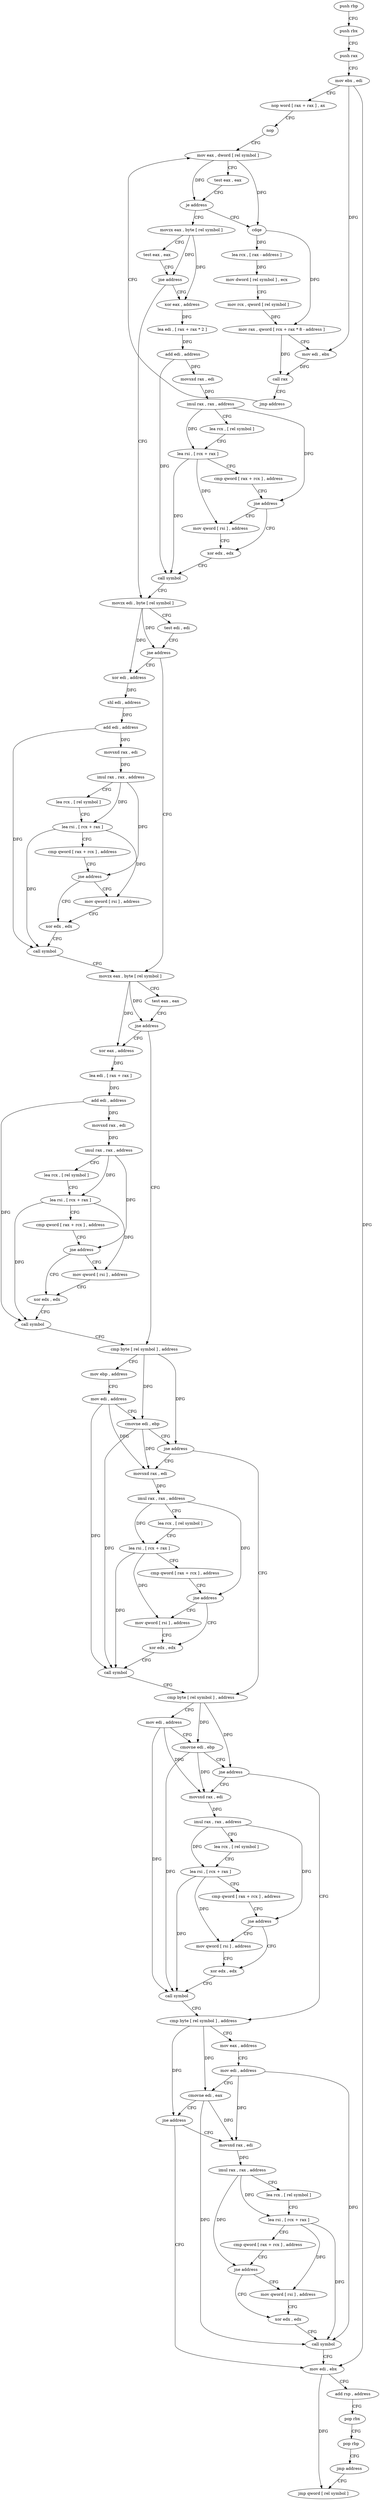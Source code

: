 digraph "func" {
"170256" [label = "push rbp" ]
"170257" [label = "push rbx" ]
"170258" [label = "push rax" ]
"170259" [label = "mov ebx , edi" ]
"170261" [label = "nop word [ rax + rax ] , ax" ]
"170271" [label = "nop" ]
"170272" [label = "mov eax , dword [ rel symbol ]" ]
"170312" [label = "movzx eax , byte [ rel symbol ]" ]
"170319" [label = "test eax , eax" ]
"170321" [label = "jne address" ]
"170374" [label = "movzx edi , byte [ rel symbol ]" ]
"170323" [label = "xor eax , address" ]
"170282" [label = "cdqe" ]
"170284" [label = "lea rcx , [ rax - address ]" ]
"170288" [label = "mov dword [ rel symbol ] , ecx" ]
"170294" [label = "mov rcx , qword [ rel symbol ]" ]
"170301" [label = "mov rax , qword [ rcx + rax * 8 - address ]" ]
"170306" [label = "mov edi , ebx" ]
"170308" [label = "call rax" ]
"170310" [label = "jmp address" ]
"170381" [label = "test edi , edi" ]
"170383" [label = "jne address" ]
"170436" [label = "movzx eax , byte [ rel symbol ]" ]
"170385" [label = "xor edi , address" ]
"170326" [label = "lea edi , [ rax + rax * 2 ]" ]
"170329" [label = "add edi , address" ]
"170332" [label = "movsxd rax , edi" ]
"170335" [label = "imul rax , rax , address" ]
"170342" [label = "lea rcx , [ rel symbol ]" ]
"170349" [label = "lea rsi , [ rcx + rax ]" ]
"170353" [label = "cmp qword [ rax + rcx ] , address" ]
"170358" [label = "jne address" ]
"170367" [label = "xor edx , edx" ]
"170360" [label = "mov qword [ rsi ] , address" ]
"170278" [label = "test eax , eax" ]
"170280" [label = "je address" ]
"170443" [label = "test eax , eax" ]
"170445" [label = "jne address" ]
"170498" [label = "cmp byte [ rel symbol ] , address" ]
"170447" [label = "xor eax , address" ]
"170388" [label = "shl edi , address" ]
"170391" [label = "add edi , address" ]
"170394" [label = "movsxd rax , edi" ]
"170397" [label = "imul rax , rax , address" ]
"170404" [label = "lea rcx , [ rel symbol ]" ]
"170411" [label = "lea rsi , [ rcx + rax ]" ]
"170415" [label = "cmp qword [ rax + rcx ] , address" ]
"170420" [label = "jne address" ]
"170429" [label = "xor edx , edx" ]
"170422" [label = "mov qword [ rsi ] , address" ]
"170369" [label = "call symbol" ]
"170505" [label = "mov ebp , address" ]
"170510" [label = "mov edi , address" ]
"170515" [label = "cmovne edi , ebp" ]
"170518" [label = "jne address" ]
"170562" [label = "cmp byte [ rel symbol ] , address" ]
"170520" [label = "movsxd rax , edi" ]
"170450" [label = "lea edi , [ rax + rax ]" ]
"170453" [label = "add edi , address" ]
"170456" [label = "movsxd rax , edi" ]
"170459" [label = "imul rax , rax , address" ]
"170466" [label = "lea rcx , [ rel symbol ]" ]
"170473" [label = "lea rsi , [ rcx + rax ]" ]
"170477" [label = "cmp qword [ rax + rcx ] , address" ]
"170482" [label = "jne address" ]
"170491" [label = "xor edx , edx" ]
"170484" [label = "mov qword [ rsi ] , address" ]
"170431" [label = "call symbol" ]
"170569" [label = "mov edi , address" ]
"170574" [label = "cmovne edi , ebp" ]
"170577" [label = "jne address" ]
"170621" [label = "cmp byte [ rel symbol ] , address" ]
"170579" [label = "movsxd rax , edi" ]
"170523" [label = "imul rax , rax , address" ]
"170530" [label = "lea rcx , [ rel symbol ]" ]
"170537" [label = "lea rsi , [ rcx + rax ]" ]
"170541" [label = "cmp qword [ rax + rcx ] , address" ]
"170546" [label = "jne address" ]
"170555" [label = "xor edx , edx" ]
"170548" [label = "mov qword [ rsi ] , address" ]
"170493" [label = "call symbol" ]
"170628" [label = "mov eax , address" ]
"170633" [label = "mov edi , address" ]
"170638" [label = "cmovne edi , eax" ]
"170641" [label = "jne address" ]
"170685" [label = "mov edi , ebx" ]
"170643" [label = "movsxd rax , edi" ]
"170582" [label = "imul rax , rax , address" ]
"170589" [label = "lea rcx , [ rel symbol ]" ]
"170596" [label = "lea rsi , [ rcx + rax ]" ]
"170600" [label = "cmp qword [ rax + rcx ] , address" ]
"170605" [label = "jne address" ]
"170614" [label = "xor edx , edx" ]
"170607" [label = "mov qword [ rsi ] , address" ]
"170557" [label = "call symbol" ]
"170687" [label = "add rsp , address" ]
"170691" [label = "pop rbx" ]
"170692" [label = "pop rbp" ]
"170693" [label = "jmp address" ]
"61744" [label = "jmp qword [ rel symbol ]" ]
"170646" [label = "imul rax , rax , address" ]
"170653" [label = "lea rcx , [ rel symbol ]" ]
"170660" [label = "lea rsi , [ rcx + rax ]" ]
"170664" [label = "cmp qword [ rax + rcx ] , address" ]
"170669" [label = "jne address" ]
"170678" [label = "xor edx , edx" ]
"170671" [label = "mov qword [ rsi ] , address" ]
"170616" [label = "call symbol" ]
"170680" [label = "call symbol" ]
"170256" -> "170257" [ label = "CFG" ]
"170257" -> "170258" [ label = "CFG" ]
"170258" -> "170259" [ label = "CFG" ]
"170259" -> "170261" [ label = "CFG" ]
"170259" -> "170306" [ label = "DFG" ]
"170259" -> "170685" [ label = "DFG" ]
"170261" -> "170271" [ label = "CFG" ]
"170271" -> "170272" [ label = "CFG" ]
"170272" -> "170278" [ label = "CFG" ]
"170272" -> "170280" [ label = "DFG" ]
"170272" -> "170282" [ label = "DFG" ]
"170312" -> "170319" [ label = "CFG" ]
"170312" -> "170321" [ label = "DFG" ]
"170312" -> "170323" [ label = "DFG" ]
"170319" -> "170321" [ label = "CFG" ]
"170321" -> "170374" [ label = "CFG" ]
"170321" -> "170323" [ label = "CFG" ]
"170374" -> "170381" [ label = "CFG" ]
"170374" -> "170383" [ label = "DFG" ]
"170374" -> "170385" [ label = "DFG" ]
"170323" -> "170326" [ label = "DFG" ]
"170282" -> "170284" [ label = "DFG" ]
"170282" -> "170301" [ label = "DFG" ]
"170284" -> "170288" [ label = "DFG" ]
"170288" -> "170294" [ label = "CFG" ]
"170294" -> "170301" [ label = "DFG" ]
"170301" -> "170306" [ label = "CFG" ]
"170301" -> "170308" [ label = "DFG" ]
"170306" -> "170308" [ label = "DFG" ]
"170308" -> "170310" [ label = "CFG" ]
"170310" -> "170272" [ label = "CFG" ]
"170381" -> "170383" [ label = "CFG" ]
"170383" -> "170436" [ label = "CFG" ]
"170383" -> "170385" [ label = "CFG" ]
"170436" -> "170443" [ label = "CFG" ]
"170436" -> "170445" [ label = "DFG" ]
"170436" -> "170447" [ label = "DFG" ]
"170385" -> "170388" [ label = "DFG" ]
"170326" -> "170329" [ label = "DFG" ]
"170329" -> "170332" [ label = "DFG" ]
"170329" -> "170369" [ label = "DFG" ]
"170332" -> "170335" [ label = "DFG" ]
"170335" -> "170342" [ label = "CFG" ]
"170335" -> "170349" [ label = "DFG" ]
"170335" -> "170358" [ label = "DFG" ]
"170342" -> "170349" [ label = "CFG" ]
"170349" -> "170353" [ label = "CFG" ]
"170349" -> "170369" [ label = "DFG" ]
"170349" -> "170360" [ label = "DFG" ]
"170353" -> "170358" [ label = "CFG" ]
"170358" -> "170367" [ label = "CFG" ]
"170358" -> "170360" [ label = "CFG" ]
"170367" -> "170369" [ label = "CFG" ]
"170360" -> "170367" [ label = "CFG" ]
"170278" -> "170280" [ label = "CFG" ]
"170280" -> "170312" [ label = "CFG" ]
"170280" -> "170282" [ label = "CFG" ]
"170443" -> "170445" [ label = "CFG" ]
"170445" -> "170498" [ label = "CFG" ]
"170445" -> "170447" [ label = "CFG" ]
"170498" -> "170505" [ label = "CFG" ]
"170498" -> "170515" [ label = "DFG" ]
"170498" -> "170518" [ label = "DFG" ]
"170447" -> "170450" [ label = "DFG" ]
"170388" -> "170391" [ label = "DFG" ]
"170391" -> "170394" [ label = "DFG" ]
"170391" -> "170431" [ label = "DFG" ]
"170394" -> "170397" [ label = "DFG" ]
"170397" -> "170404" [ label = "CFG" ]
"170397" -> "170411" [ label = "DFG" ]
"170397" -> "170420" [ label = "DFG" ]
"170404" -> "170411" [ label = "CFG" ]
"170411" -> "170415" [ label = "CFG" ]
"170411" -> "170431" [ label = "DFG" ]
"170411" -> "170422" [ label = "DFG" ]
"170415" -> "170420" [ label = "CFG" ]
"170420" -> "170429" [ label = "CFG" ]
"170420" -> "170422" [ label = "CFG" ]
"170429" -> "170431" [ label = "CFG" ]
"170422" -> "170429" [ label = "CFG" ]
"170369" -> "170374" [ label = "CFG" ]
"170505" -> "170510" [ label = "CFG" ]
"170510" -> "170515" [ label = "CFG" ]
"170510" -> "170520" [ label = "DFG" ]
"170510" -> "170557" [ label = "DFG" ]
"170515" -> "170518" [ label = "CFG" ]
"170515" -> "170520" [ label = "DFG" ]
"170515" -> "170557" [ label = "DFG" ]
"170518" -> "170562" [ label = "CFG" ]
"170518" -> "170520" [ label = "CFG" ]
"170562" -> "170569" [ label = "CFG" ]
"170562" -> "170574" [ label = "DFG" ]
"170562" -> "170577" [ label = "DFG" ]
"170520" -> "170523" [ label = "DFG" ]
"170450" -> "170453" [ label = "DFG" ]
"170453" -> "170456" [ label = "DFG" ]
"170453" -> "170493" [ label = "DFG" ]
"170456" -> "170459" [ label = "DFG" ]
"170459" -> "170466" [ label = "CFG" ]
"170459" -> "170473" [ label = "DFG" ]
"170459" -> "170482" [ label = "DFG" ]
"170466" -> "170473" [ label = "CFG" ]
"170473" -> "170477" [ label = "CFG" ]
"170473" -> "170493" [ label = "DFG" ]
"170473" -> "170484" [ label = "DFG" ]
"170477" -> "170482" [ label = "CFG" ]
"170482" -> "170491" [ label = "CFG" ]
"170482" -> "170484" [ label = "CFG" ]
"170491" -> "170493" [ label = "CFG" ]
"170484" -> "170491" [ label = "CFG" ]
"170431" -> "170436" [ label = "CFG" ]
"170569" -> "170574" [ label = "CFG" ]
"170569" -> "170579" [ label = "DFG" ]
"170569" -> "170616" [ label = "DFG" ]
"170574" -> "170577" [ label = "CFG" ]
"170574" -> "170579" [ label = "DFG" ]
"170574" -> "170616" [ label = "DFG" ]
"170577" -> "170621" [ label = "CFG" ]
"170577" -> "170579" [ label = "CFG" ]
"170621" -> "170628" [ label = "CFG" ]
"170621" -> "170638" [ label = "DFG" ]
"170621" -> "170641" [ label = "DFG" ]
"170579" -> "170582" [ label = "DFG" ]
"170523" -> "170530" [ label = "CFG" ]
"170523" -> "170537" [ label = "DFG" ]
"170523" -> "170546" [ label = "DFG" ]
"170530" -> "170537" [ label = "CFG" ]
"170537" -> "170541" [ label = "CFG" ]
"170537" -> "170557" [ label = "DFG" ]
"170537" -> "170548" [ label = "DFG" ]
"170541" -> "170546" [ label = "CFG" ]
"170546" -> "170555" [ label = "CFG" ]
"170546" -> "170548" [ label = "CFG" ]
"170555" -> "170557" [ label = "CFG" ]
"170548" -> "170555" [ label = "CFG" ]
"170493" -> "170498" [ label = "CFG" ]
"170628" -> "170633" [ label = "CFG" ]
"170633" -> "170638" [ label = "CFG" ]
"170633" -> "170643" [ label = "DFG" ]
"170633" -> "170680" [ label = "DFG" ]
"170638" -> "170641" [ label = "CFG" ]
"170638" -> "170643" [ label = "DFG" ]
"170638" -> "170680" [ label = "DFG" ]
"170641" -> "170685" [ label = "CFG" ]
"170641" -> "170643" [ label = "CFG" ]
"170685" -> "170687" [ label = "CFG" ]
"170685" -> "61744" [ label = "DFG" ]
"170643" -> "170646" [ label = "DFG" ]
"170582" -> "170589" [ label = "CFG" ]
"170582" -> "170596" [ label = "DFG" ]
"170582" -> "170605" [ label = "DFG" ]
"170589" -> "170596" [ label = "CFG" ]
"170596" -> "170600" [ label = "CFG" ]
"170596" -> "170616" [ label = "DFG" ]
"170596" -> "170607" [ label = "DFG" ]
"170600" -> "170605" [ label = "CFG" ]
"170605" -> "170614" [ label = "CFG" ]
"170605" -> "170607" [ label = "CFG" ]
"170614" -> "170616" [ label = "CFG" ]
"170607" -> "170614" [ label = "CFG" ]
"170557" -> "170562" [ label = "CFG" ]
"170687" -> "170691" [ label = "CFG" ]
"170691" -> "170692" [ label = "CFG" ]
"170692" -> "170693" [ label = "CFG" ]
"170693" -> "61744" [ label = "CFG" ]
"170646" -> "170653" [ label = "CFG" ]
"170646" -> "170660" [ label = "DFG" ]
"170646" -> "170669" [ label = "DFG" ]
"170653" -> "170660" [ label = "CFG" ]
"170660" -> "170664" [ label = "CFG" ]
"170660" -> "170680" [ label = "DFG" ]
"170660" -> "170671" [ label = "DFG" ]
"170664" -> "170669" [ label = "CFG" ]
"170669" -> "170678" [ label = "CFG" ]
"170669" -> "170671" [ label = "CFG" ]
"170678" -> "170680" [ label = "CFG" ]
"170671" -> "170678" [ label = "CFG" ]
"170616" -> "170621" [ label = "CFG" ]
"170680" -> "170685" [ label = "CFG" ]
}
